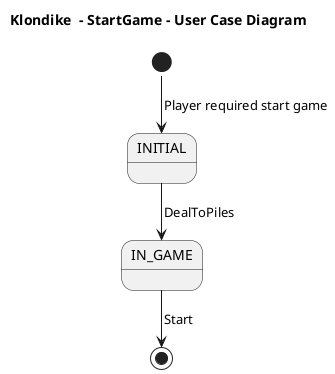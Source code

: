 @startuml UCStartGame
!pragma layout smetana

title Klondike  - StartGame - User Case Diagram
state INITIAL
state IN_GAME

[*] --> INITIAL:  Player required start game
INITIAL --> IN_GAME: DealToPiles
IN_GAME --> [*]: Start

@enduml
